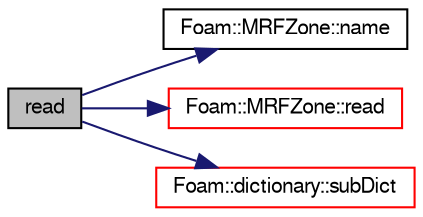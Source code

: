 digraph "read"
{
  bgcolor="transparent";
  edge [fontname="FreeSans",fontsize="10",labelfontname="FreeSans",labelfontsize="10"];
  node [fontname="FreeSans",fontsize="10",shape=record];
  rankdir="LR";
  Node1 [label="read",height=0.2,width=0.4,color="black", fillcolor="grey75", style="filled" fontcolor="black"];
  Node1 -> Node2 [color="midnightblue",fontsize="10",style="solid",fontname="FreeSans"];
  Node2 [label="Foam::MRFZone::name",height=0.2,width=0.4,color="black",URL="$a01496.html#a6d60057c26042eaf7fa1b3b6fb07b582",tooltip="Return const access to the MRF region name. "];
  Node1 -> Node3 [color="midnightblue",fontsize="10",style="solid",fontname="FreeSans"];
  Node3 [label="Foam::MRFZone::read",height=0.2,width=0.4,color="red",URL="$a01496.html#a6ce0c64db98eb6144d363dbfc86104eb",tooltip="Read MRF dictionary. "];
  Node1 -> Node4 [color="midnightblue",fontsize="10",style="solid",fontname="FreeSans"];
  Node4 [label="Foam::dictionary::subDict",height=0.2,width=0.4,color="red",URL="$a00502.html#a42a549aa3e2c88399585b6462f6dbeb3",tooltip="Find and return a sub-dictionary. "];
}
